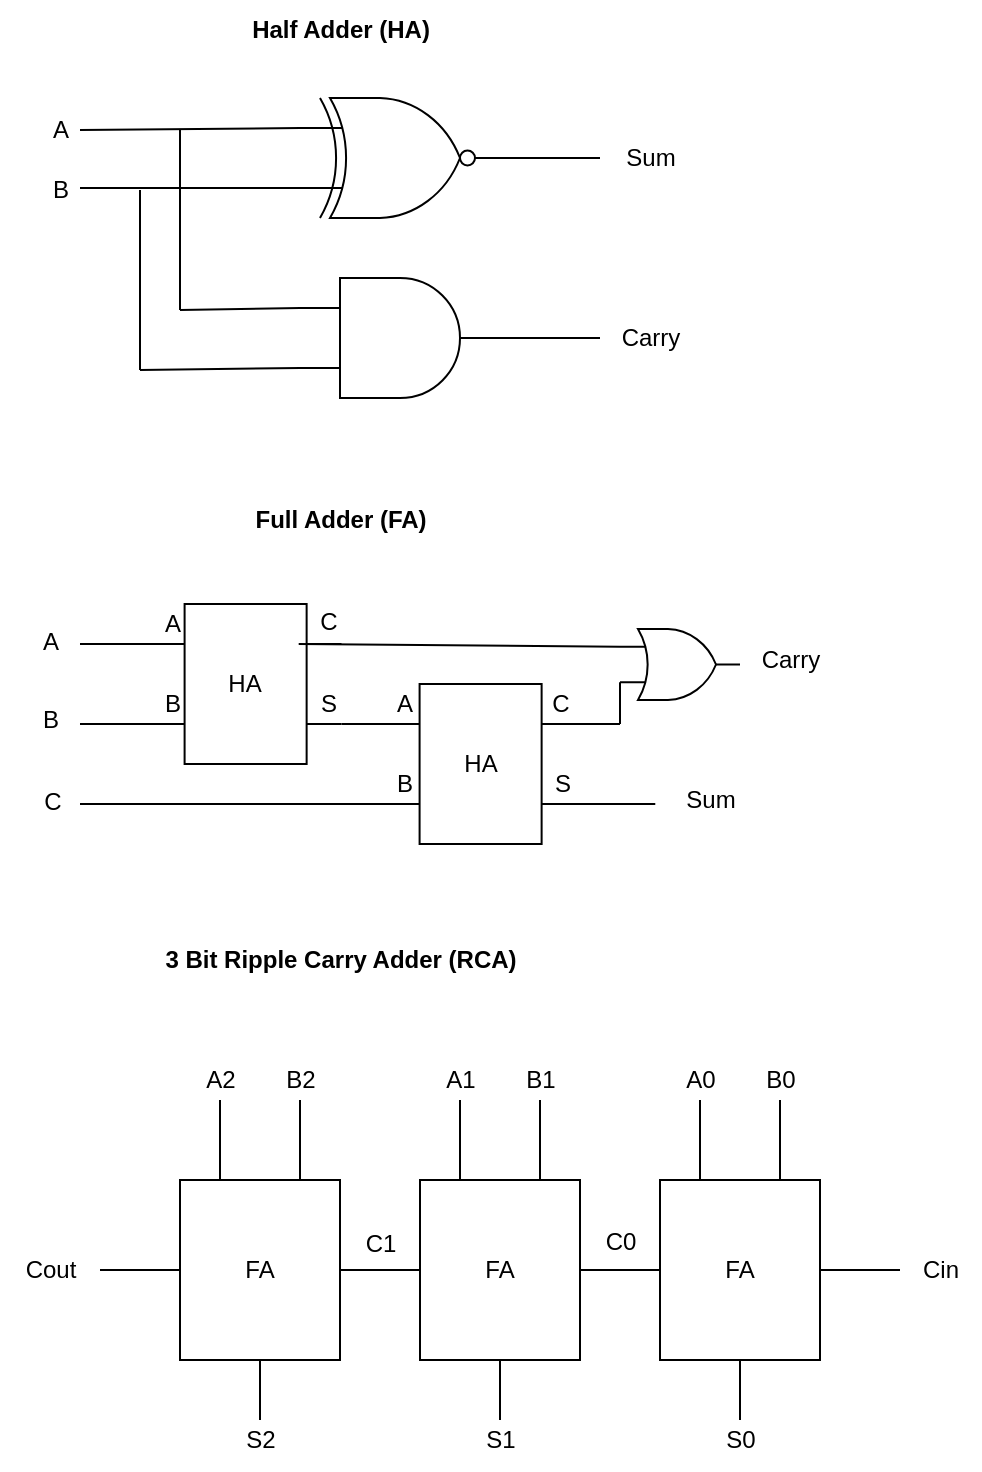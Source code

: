 <mxfile>
    <diagram id="KPfO5LL45yXKrHcrgosP" name="Page-1">
        <mxGraphModel dx="906" dy="460" grid="1" gridSize="10" guides="1" tooltips="1" connect="1" arrows="0" fold="1" page="1" pageScale="1" pageWidth="850" pageHeight="1100" math="0" shadow="0">
            <root>
                <mxCell id="0"/>
                <mxCell id="1" parent="0"/>
                <mxCell id="28" value="&lt;b&gt;Full Adder (FA)&lt;/b&gt;" style="text;html=1;align=center;verticalAlign=middle;resizable=0;points=[];autosize=1;strokeColor=none;fillColor=none;" parent="1" vertex="1">
                    <mxGeometry x="145" y="280" width="110" height="30" as="geometry"/>
                </mxCell>
                <mxCell id="41" value="" style="group" parent="1" vertex="1" connectable="0">
                    <mxGeometry x="45" y="35" width="335" height="199" as="geometry"/>
                </mxCell>
                <mxCell id="8" style="edgeStyle=none;html=1;exitX=1;exitY=0.5;exitDx=0;exitDy=0;exitPerimeter=0;endArrow=none;endFill=0;" parent="41" source="2" edge="1">
                    <mxGeometry relative="1" as="geometry">
                        <mxPoint x="285" y="79" as="targetPoint"/>
                        <mxPoint x="235" y="83" as="sourcePoint"/>
                    </mxGeometry>
                </mxCell>
                <mxCell id="9" style="edgeStyle=none;html=1;exitX=0;exitY=0.25;exitDx=0;exitDy=0;exitPerimeter=0;endArrow=none;endFill=0;" parent="41" edge="1">
                    <mxGeometry relative="1" as="geometry">
                        <mxPoint x="25" y="65" as="targetPoint"/>
                        <mxPoint x="135" y="64" as="sourcePoint"/>
                        <Array as="points"/>
                    </mxGeometry>
                </mxCell>
                <mxCell id="10" style="edgeStyle=none;html=1;exitX=0;exitY=0.75;exitDx=0;exitDy=0;exitPerimeter=0;endArrow=none;endFill=0;" parent="41" source="2" edge="1">
                    <mxGeometry relative="1" as="geometry">
                        <mxPoint x="25" y="94" as="targetPoint"/>
                    </mxGeometry>
                </mxCell>
                <mxCell id="2" value="" style="verticalLabelPosition=bottom;shadow=0;dashed=0;align=center;html=1;verticalAlign=top;shape=mxgraph.electrical.logic_gates.logic_gate;operation=xor;negating=1;negSize=0.15;" parent="41" vertex="1">
                    <mxGeometry x="135" y="49" width="100" height="60" as="geometry"/>
                </mxCell>
                <mxCell id="16" style="edgeStyle=none;html=1;exitX=0;exitY=0.25;exitDx=0;exitDy=0;exitPerimeter=0;endArrow=none;endFill=0;" parent="41" source="11" edge="1">
                    <mxGeometry relative="1" as="geometry">
                        <mxPoint x="75" y="155" as="targetPoint"/>
                    </mxGeometry>
                </mxCell>
                <mxCell id="17" style="edgeStyle=none;html=1;exitX=1;exitY=0.5;exitDx=0;exitDy=0;exitPerimeter=0;endArrow=none;endFill=0;" parent="41" source="11" edge="1">
                    <mxGeometry relative="1" as="geometry">
                        <mxPoint x="285" y="169" as="targetPoint"/>
                    </mxGeometry>
                </mxCell>
                <mxCell id="18" style="edgeStyle=none;html=1;exitX=0;exitY=0.75;exitDx=0;exitDy=0;exitPerimeter=0;endArrow=none;endFill=0;" parent="41" source="11" edge="1">
                    <mxGeometry relative="1" as="geometry">
                        <mxPoint x="55" y="185" as="targetPoint"/>
                    </mxGeometry>
                </mxCell>
                <mxCell id="11" value="" style="verticalLabelPosition=bottom;shadow=0;dashed=0;align=center;html=1;verticalAlign=top;shape=mxgraph.electrical.logic_gates.logic_gate;operation=and;" parent="41" vertex="1">
                    <mxGeometry x="135" y="139" width="100" height="60" as="geometry"/>
                </mxCell>
                <mxCell id="20" value="" style="endArrow=none;html=1;" parent="41" edge="1">
                    <mxGeometry width="50" height="50" relative="1" as="geometry">
                        <mxPoint x="75" y="155" as="sourcePoint"/>
                        <mxPoint x="75" y="65" as="targetPoint"/>
                    </mxGeometry>
                </mxCell>
                <mxCell id="21" value="" style="endArrow=none;html=1;" parent="41" edge="1">
                    <mxGeometry width="50" height="50" relative="1" as="geometry">
                        <mxPoint x="75" y="155" as="sourcePoint"/>
                        <mxPoint x="75.0" y="65" as="targetPoint"/>
                    </mxGeometry>
                </mxCell>
                <mxCell id="22" value="" style="endArrow=none;html=1;" parent="41" edge="1">
                    <mxGeometry width="50" height="50" relative="1" as="geometry">
                        <mxPoint x="55" y="185" as="sourcePoint"/>
                        <mxPoint x="55" y="95" as="targetPoint"/>
                    </mxGeometry>
                </mxCell>
                <mxCell id="23" value="A" style="text;html=1;align=center;verticalAlign=middle;resizable=0;points=[];autosize=1;strokeColor=none;fillColor=none;" parent="41" vertex="1">
                    <mxGeometry y="50" width="30" height="30" as="geometry"/>
                </mxCell>
                <mxCell id="24" value="B" style="text;html=1;align=center;verticalAlign=middle;resizable=0;points=[];autosize=1;strokeColor=none;fillColor=none;" parent="41" vertex="1">
                    <mxGeometry y="80" width="30" height="30" as="geometry"/>
                </mxCell>
                <mxCell id="25" value="Sum" style="text;html=1;align=center;verticalAlign=middle;resizable=0;points=[];autosize=1;strokeColor=none;fillColor=none;" parent="41" vertex="1">
                    <mxGeometry x="285" y="64" width="50" height="30" as="geometry"/>
                </mxCell>
                <mxCell id="26" value="Carry" style="text;html=1;align=center;verticalAlign=middle;resizable=0;points=[];autosize=1;strokeColor=none;fillColor=none;" parent="41" vertex="1">
                    <mxGeometry x="285" y="154" width="50" height="30" as="geometry"/>
                </mxCell>
                <mxCell id="27" value="&lt;b&gt;Half Adder (HA)&lt;/b&gt;" style="text;html=1;align=center;verticalAlign=middle;resizable=0;points=[];autosize=1;strokeColor=none;fillColor=none;" parent="41" vertex="1">
                    <mxGeometry x="100" width="110" height="30" as="geometry"/>
                </mxCell>
                <mxCell id="58" value="" style="group" parent="1" vertex="1" connectable="0">
                    <mxGeometry x="70" y="332" width="340" height="125" as="geometry"/>
                </mxCell>
                <mxCell id="40" value="" style="group" parent="58" vertex="1" connectable="0">
                    <mxGeometry x="30.507" width="104.597" height="85" as="geometry"/>
                </mxCell>
                <mxCell id="32" style="edgeStyle=none;html=1;exitX=1;exitY=0.25;exitDx=0;exitDy=0;endArrow=none;endFill=0;" parent="40" source="30" edge="1">
                    <mxGeometry relative="1" as="geometry">
                        <mxPoint x="100.239" y="25" as="targetPoint"/>
                    </mxGeometry>
                </mxCell>
                <mxCell id="33" style="edgeStyle=none;html=1;exitX=1;exitY=0.75;exitDx=0;exitDy=0;endArrow=none;endFill=0;" parent="40" source="30" edge="1">
                    <mxGeometry relative="1" as="geometry">
                        <mxPoint x="100.239" y="65" as="targetPoint"/>
                    </mxGeometry>
                </mxCell>
                <mxCell id="34" style="edgeStyle=none;html=1;exitX=0;exitY=0.25;exitDx=0;exitDy=0;endArrow=none;endFill=0;" parent="40" source="30" edge="1">
                    <mxGeometry relative="1" as="geometry">
                        <mxPoint x="4.358" y="25" as="targetPoint"/>
                    </mxGeometry>
                </mxCell>
                <mxCell id="35" style="edgeStyle=none;html=1;exitX=0;exitY=0.75;exitDx=0;exitDy=0;endArrow=none;endFill=0;" parent="40" source="30" edge="1">
                    <mxGeometry relative="1" as="geometry">
                        <mxPoint x="4.358" y="65" as="targetPoint"/>
                    </mxGeometry>
                </mxCell>
                <mxCell id="30" value="HA" style="rounded=0;whiteSpace=wrap;html=1;" parent="40" vertex="1">
                    <mxGeometry x="21.791" y="5" width="61.015" height="80" as="geometry"/>
                </mxCell>
                <mxCell id="36" value="A" style="text;html=1;align=center;verticalAlign=middle;resizable=0;points=[];autosize=1;strokeColor=none;fillColor=none;" parent="40" vertex="1">
                    <mxGeometry width="30" height="30" as="geometry"/>
                </mxCell>
                <mxCell id="37" value="B" style="text;html=1;align=center;verticalAlign=middle;resizable=0;points=[];autosize=1;strokeColor=none;fillColor=none;" parent="40" vertex="1">
                    <mxGeometry y="40" width="30" height="30" as="geometry"/>
                </mxCell>
                <mxCell id="38" value="C" style="text;html=1;align=center;verticalAlign=middle;resizable=0;points=[];autosize=1;strokeColor=none;fillColor=none;" parent="40" vertex="1">
                    <mxGeometry x="78.448" y="-1" width="30" height="30" as="geometry"/>
                </mxCell>
                <mxCell id="39" value="S" style="text;html=1;align=center;verticalAlign=middle;resizable=0;points=[];autosize=1;strokeColor=none;fillColor=none;" parent="40" vertex="1">
                    <mxGeometry x="78.448" y="40" width="30" height="30" as="geometry"/>
                </mxCell>
                <mxCell id="42" value="" style="group" parent="58" vertex="1" connectable="0">
                    <mxGeometry x="187.403" y="40" width="152.597" height="85" as="geometry"/>
                </mxCell>
                <mxCell id="43" style="edgeStyle=none;html=1;exitX=1;exitY=0.25;exitDx=0;exitDy=0;endArrow=none;endFill=0;" parent="42" source="47" edge="1">
                    <mxGeometry relative="1" as="geometry">
                        <mxPoint x="82.597" y="25" as="targetPoint"/>
                    </mxGeometry>
                </mxCell>
                <mxCell id="44" style="edgeStyle=none;html=1;exitX=1;exitY=0.75;exitDx=0;exitDy=0;endArrow=none;endFill=0;" parent="42" source="47" edge="1">
                    <mxGeometry relative="1" as="geometry">
                        <mxPoint x="100.239" y="65" as="targetPoint"/>
                    </mxGeometry>
                </mxCell>
                <mxCell id="45" style="edgeStyle=none;html=1;exitX=0;exitY=0.25;exitDx=0;exitDy=0;endArrow=none;endFill=0;" parent="42" source="47" edge="1">
                    <mxGeometry relative="1" as="geometry">
                        <mxPoint x="4.358" y="25" as="targetPoint"/>
                    </mxGeometry>
                </mxCell>
                <mxCell id="46" style="edgeStyle=none;html=1;exitX=0;exitY=0.75;exitDx=0;exitDy=0;endArrow=none;endFill=0;" parent="42" source="47" edge="1">
                    <mxGeometry relative="1" as="geometry">
                        <mxPoint x="4.358" y="65" as="targetPoint"/>
                    </mxGeometry>
                </mxCell>
                <mxCell id="65" value="" style="group" parent="42" vertex="1" connectable="0">
                    <mxGeometry x="-37.4" width="108.448" height="85" as="geometry"/>
                </mxCell>
                <mxCell id="47" value="HA" style="rounded=0;whiteSpace=wrap;html=1;" parent="65" vertex="1">
                    <mxGeometry x="19.791" y="5" width="61.015" height="80" as="geometry"/>
                </mxCell>
                <mxCell id="48" value="A" style="text;html=1;align=center;verticalAlign=middle;resizable=0;points=[];autosize=1;strokeColor=none;fillColor=none;" parent="65" vertex="1">
                    <mxGeometry x="-3" width="30" height="30" as="geometry"/>
                </mxCell>
                <mxCell id="49" value="B" style="text;html=1;align=center;verticalAlign=middle;resizable=0;points=[];autosize=1;strokeColor=none;fillColor=none;" parent="65" vertex="1">
                    <mxGeometry x="-3" y="40" width="30" height="30" as="geometry"/>
                </mxCell>
                <mxCell id="50" value="C" style="text;html=1;align=center;verticalAlign=middle;resizable=0;points=[];autosize=1;strokeColor=none;fillColor=none;" parent="65" vertex="1">
                    <mxGeometry x="75.448" width="30" height="30" as="geometry"/>
                </mxCell>
                <mxCell id="51" value="S" style="text;html=1;align=center;verticalAlign=middle;resizable=0;points=[];autosize=1;strokeColor=none;fillColor=none;" parent="65" vertex="1">
                    <mxGeometry x="76.448" y="40" width="30" height="30" as="geometry"/>
                </mxCell>
                <mxCell id="57" value="" style="verticalLabelPosition=bottom;shadow=0;dashed=0;align=center;html=1;verticalAlign=top;shape=mxgraph.electrical.logic_gates.logic_gate;operation=or;" parent="42" vertex="1">
                    <mxGeometry x="82.597" y="-22.5" width="60" height="35.5" as="geometry"/>
                </mxCell>
                <mxCell id="75" value="Sum" style="text;html=1;align=center;verticalAlign=middle;resizable=0;points=[];autosize=1;strokeColor=none;fillColor=none;" parent="42" vertex="1">
                    <mxGeometry x="102.597" y="48" width="50" height="30" as="geometry"/>
                </mxCell>
                <mxCell id="52" value="" style="endArrow=none;html=1;" parent="58" edge="1">
                    <mxGeometry width="50" height="50" relative="1" as="geometry">
                        <mxPoint x="130.746" y="65" as="sourcePoint"/>
                        <mxPoint x="170" y="65" as="targetPoint"/>
                    </mxGeometry>
                </mxCell>
                <mxCell id="53" value="" style="endArrow=none;html=1;" parent="58" edge="1">
                    <mxGeometry width="50" height="50" relative="1" as="geometry">
                        <mxPoint y="105" as="sourcePoint"/>
                        <mxPoint x="170" y="105" as="targetPoint"/>
                    </mxGeometry>
                </mxCell>
                <mxCell id="54" value="" style="endArrow=none;html=1;exitX=0.5;exitY=0.833;exitDx=0;exitDy=0;exitPerimeter=0;" parent="58" source="37" edge="1">
                    <mxGeometry width="50" height="50" relative="1" as="geometry">
                        <mxPoint x="165.612" y="125" as="sourcePoint"/>
                        <mxPoint y="65" as="targetPoint"/>
                    </mxGeometry>
                </mxCell>
                <mxCell id="64" value="" style="endArrow=none;html=1;exitX=0.5;exitY=0.833;exitDx=0;exitDy=0;exitPerimeter=0;" parent="58" edge="1">
                    <mxGeometry width="50" height="50" relative="1" as="geometry">
                        <mxPoint x="45.507" y="25" as="sourcePoint"/>
                        <mxPoint y="25.01" as="targetPoint"/>
                    </mxGeometry>
                </mxCell>
                <mxCell id="60" style="edgeStyle=none;html=1;exitX=0;exitY=0.25;exitDx=0;exitDy=0;exitPerimeter=0;endArrow=none;endFill=0;entryX=0.013;entryY=0.865;entryDx=0;entryDy=0;entryPerimeter=0;" parent="58" source="57" target="38" edge="1">
                    <mxGeometry relative="1" as="geometry">
                        <mxPoint x="150" y="26.0" as="targetPoint"/>
                    </mxGeometry>
                </mxCell>
                <mxCell id="61" value="" style="endArrow=none;html=1;entryX=0;entryY=0.75;entryDx=0;entryDy=0;entryPerimeter=0;endSize=6;" parent="1" target="57" edge="1">
                    <mxGeometry width="50" height="50" relative="1" as="geometry">
                        <mxPoint x="340" y="397" as="sourcePoint"/>
                        <mxPoint x="242" y="390" as="targetPoint"/>
                    </mxGeometry>
                </mxCell>
                <mxCell id="74" value="Carry" style="text;html=1;align=center;verticalAlign=middle;resizable=0;points=[];autosize=1;strokeColor=none;fillColor=none;" parent="1" vertex="1">
                    <mxGeometry x="400" y="350" width="50" height="30" as="geometry"/>
                </mxCell>
                <mxCell id="76" value="A" style="text;html=1;align=center;verticalAlign=middle;resizable=0;points=[];autosize=1;strokeColor=none;fillColor=none;" parent="1" vertex="1">
                    <mxGeometry x="40" y="341" width="30" height="30" as="geometry"/>
                </mxCell>
                <mxCell id="77" value="B" style="text;html=1;align=center;verticalAlign=middle;resizable=0;points=[];autosize=1;strokeColor=none;fillColor=none;" parent="1" vertex="1">
                    <mxGeometry x="40" y="380" width="30" height="30" as="geometry"/>
                </mxCell>
                <mxCell id="78" value="C" style="text;html=1;align=center;verticalAlign=middle;resizable=0;points=[];autosize=1;strokeColor=none;fillColor=none;" parent="1" vertex="1">
                    <mxGeometry x="41" y="421" width="30" height="30" as="geometry"/>
                </mxCell>
                <mxCell id="79" value="&lt;b&gt;3 Bit Ripple Carry Adder (RCA)&lt;/b&gt;" style="text;html=1;align=center;verticalAlign=middle;resizable=0;points=[];autosize=1;strokeColor=none;fillColor=none;" vertex="1" parent="1">
                    <mxGeometry x="100" y="500" width="200" height="30" as="geometry"/>
                </mxCell>
                <mxCell id="83" style="edgeStyle=none;html=1;exitX=0.25;exitY=0;exitDx=0;exitDy=0;endArrow=none;endFill=0;" edge="1" parent="1" source="80">
                    <mxGeometry relative="1" as="geometry">
                        <mxPoint x="140" y="585" as="targetPoint"/>
                    </mxGeometry>
                </mxCell>
                <mxCell id="84" style="edgeStyle=none;html=1;exitX=0.75;exitY=0;exitDx=0;exitDy=0;endArrow=none;endFill=0;" edge="1" parent="1" source="80">
                    <mxGeometry relative="1" as="geometry">
                        <mxPoint x="180" y="585" as="targetPoint"/>
                    </mxGeometry>
                </mxCell>
                <mxCell id="95" style="edgeStyle=none;html=1;exitX=1;exitY=0.5;exitDx=0;exitDy=0;entryX=0;entryY=0.5;entryDx=0;entryDy=0;endArrow=none;endFill=0;" edge="1" parent="1" source="80" target="88">
                    <mxGeometry relative="1" as="geometry"/>
                </mxCell>
                <mxCell id="100" style="edgeStyle=none;html=1;exitX=0.5;exitY=1;exitDx=0;exitDy=0;endArrow=none;endFill=0;" edge="1" parent="1" source="80">
                    <mxGeometry relative="1" as="geometry">
                        <mxPoint x="160" y="745" as="targetPoint"/>
                    </mxGeometry>
                </mxCell>
                <mxCell id="101" style="edgeStyle=none;html=1;exitX=0;exitY=0.5;exitDx=0;exitDy=0;endArrow=none;endFill=0;" edge="1" parent="1" source="80">
                    <mxGeometry relative="1" as="geometry">
                        <mxPoint x="80" y="670" as="targetPoint"/>
                    </mxGeometry>
                </mxCell>
                <mxCell id="80" value="FA" style="rounded=0;whiteSpace=wrap;html=1;" vertex="1" parent="1">
                    <mxGeometry x="120" y="625" width="80" height="90" as="geometry"/>
                </mxCell>
                <mxCell id="86" style="edgeStyle=none;html=1;exitX=0.25;exitY=0;exitDx=0;exitDy=0;endArrow=none;endFill=0;" edge="1" parent="1" source="88">
                    <mxGeometry relative="1" as="geometry">
                        <mxPoint x="260" y="585" as="targetPoint"/>
                    </mxGeometry>
                </mxCell>
                <mxCell id="87" style="edgeStyle=none;html=1;exitX=0.75;exitY=0;exitDx=0;exitDy=0;endArrow=none;endFill=0;" edge="1" parent="1" source="88">
                    <mxGeometry relative="1" as="geometry">
                        <mxPoint x="300" y="585" as="targetPoint"/>
                    </mxGeometry>
                </mxCell>
                <mxCell id="96" style="edgeStyle=none;html=1;exitX=1;exitY=0.5;exitDx=0;exitDy=0;entryX=0;entryY=0.5;entryDx=0;entryDy=0;endArrow=none;endFill=0;" edge="1" parent="1" source="88" target="91">
                    <mxGeometry relative="1" as="geometry"/>
                </mxCell>
                <mxCell id="99" style="edgeStyle=none;html=1;exitX=0.5;exitY=1;exitDx=0;exitDy=0;endArrow=none;endFill=0;" edge="1" parent="1" source="88">
                    <mxGeometry relative="1" as="geometry">
                        <mxPoint x="280" y="745" as="targetPoint"/>
                    </mxGeometry>
                </mxCell>
                <mxCell id="88" value="FA" style="rounded=0;whiteSpace=wrap;html=1;" vertex="1" parent="1">
                    <mxGeometry x="240" y="625" width="80" height="90" as="geometry"/>
                </mxCell>
                <mxCell id="89" style="edgeStyle=none;html=1;exitX=0.25;exitY=0;exitDx=0;exitDy=0;endArrow=none;endFill=0;" edge="1" parent="1" source="91">
                    <mxGeometry relative="1" as="geometry">
                        <mxPoint x="380" y="585" as="targetPoint"/>
                    </mxGeometry>
                </mxCell>
                <mxCell id="90" style="edgeStyle=none;html=1;exitX=0.75;exitY=0;exitDx=0;exitDy=0;endArrow=none;endFill=0;" edge="1" parent="1" source="91">
                    <mxGeometry relative="1" as="geometry">
                        <mxPoint x="420" y="585" as="targetPoint"/>
                    </mxGeometry>
                </mxCell>
                <mxCell id="97" style="edgeStyle=none;html=1;exitX=1;exitY=0.5;exitDx=0;exitDy=0;endArrow=none;endFill=0;" edge="1" parent="1" source="91">
                    <mxGeometry relative="1" as="geometry">
                        <mxPoint x="480" y="670" as="targetPoint"/>
                    </mxGeometry>
                </mxCell>
                <mxCell id="98" style="edgeStyle=none;html=1;exitX=0.5;exitY=1;exitDx=0;exitDy=0;endArrow=none;endFill=0;" edge="1" parent="1" source="91">
                    <mxGeometry relative="1" as="geometry">
                        <mxPoint x="400" y="745" as="targetPoint"/>
                    </mxGeometry>
                </mxCell>
                <mxCell id="91" value="FA" style="rounded=0;whiteSpace=wrap;html=1;" vertex="1" parent="1">
                    <mxGeometry x="360" y="625" width="80" height="90" as="geometry"/>
                </mxCell>
                <mxCell id="105" value="Cin" style="text;html=1;align=center;verticalAlign=middle;resizable=0;points=[];autosize=1;strokeColor=none;fillColor=none;" vertex="1" parent="1">
                    <mxGeometry x="480" y="655" width="40" height="30" as="geometry"/>
                </mxCell>
                <mxCell id="106" value="Cout" style="text;html=1;align=center;verticalAlign=middle;resizable=0;points=[];autosize=1;strokeColor=none;fillColor=none;" vertex="1" parent="1">
                    <mxGeometry x="30" y="655" width="50" height="30" as="geometry"/>
                </mxCell>
                <mxCell id="107" value="S2" style="text;html=1;align=center;verticalAlign=middle;resizable=0;points=[];autosize=1;strokeColor=none;fillColor=none;" vertex="1" parent="1">
                    <mxGeometry x="140" y="740" width="40" height="30" as="geometry"/>
                </mxCell>
                <mxCell id="109" value="S1" style="text;html=1;align=center;verticalAlign=middle;resizable=0;points=[];autosize=1;strokeColor=none;fillColor=none;" vertex="1" parent="1">
                    <mxGeometry x="260" y="740" width="40" height="30" as="geometry"/>
                </mxCell>
                <mxCell id="110" value="S0" style="text;html=1;align=center;verticalAlign=middle;resizable=0;points=[];autosize=1;strokeColor=none;fillColor=none;" vertex="1" parent="1">
                    <mxGeometry x="380" y="740" width="40" height="30" as="geometry"/>
                </mxCell>
                <mxCell id="111" value="A2" style="text;html=1;align=center;verticalAlign=middle;resizable=0;points=[];autosize=1;strokeColor=none;fillColor=none;" vertex="1" parent="1">
                    <mxGeometry x="120" y="560" width="40" height="30" as="geometry"/>
                </mxCell>
                <mxCell id="112" value="B2" style="text;html=1;align=center;verticalAlign=middle;resizable=0;points=[];autosize=1;strokeColor=none;fillColor=none;" vertex="1" parent="1">
                    <mxGeometry x="160" y="560" width="40" height="30" as="geometry"/>
                </mxCell>
                <mxCell id="113" value="A1" style="text;html=1;align=center;verticalAlign=middle;resizable=0;points=[];autosize=1;strokeColor=none;fillColor=none;" vertex="1" parent="1">
                    <mxGeometry x="240" y="560" width="40" height="30" as="geometry"/>
                </mxCell>
                <mxCell id="114" value="B1" style="text;html=1;align=center;verticalAlign=middle;resizable=0;points=[];autosize=1;strokeColor=none;fillColor=none;" vertex="1" parent="1">
                    <mxGeometry x="280" y="560" width="40" height="30" as="geometry"/>
                </mxCell>
                <mxCell id="115" value="A0" style="text;html=1;align=center;verticalAlign=middle;resizable=0;points=[];autosize=1;strokeColor=none;fillColor=none;" vertex="1" parent="1">
                    <mxGeometry x="360" y="560" width="40" height="30" as="geometry"/>
                </mxCell>
                <mxCell id="116" value="B0" style="text;html=1;align=center;verticalAlign=middle;resizable=0;points=[];autosize=1;strokeColor=none;fillColor=none;" vertex="1" parent="1">
                    <mxGeometry x="400" y="560" width="40" height="30" as="geometry"/>
                </mxCell>
                <mxCell id="117" value="C0" style="text;html=1;align=center;verticalAlign=middle;resizable=0;points=[];autosize=1;strokeColor=none;fillColor=none;" vertex="1" parent="1">
                    <mxGeometry x="320" y="641" width="40" height="30" as="geometry"/>
                </mxCell>
                <mxCell id="118" value="C1" style="text;html=1;align=center;verticalAlign=middle;resizable=0;points=[];autosize=1;strokeColor=none;fillColor=none;" vertex="1" parent="1">
                    <mxGeometry x="200" y="642" width="40" height="30" as="geometry"/>
                </mxCell>
            </root>
        </mxGraphModel>
    </diagram>
</mxfile>